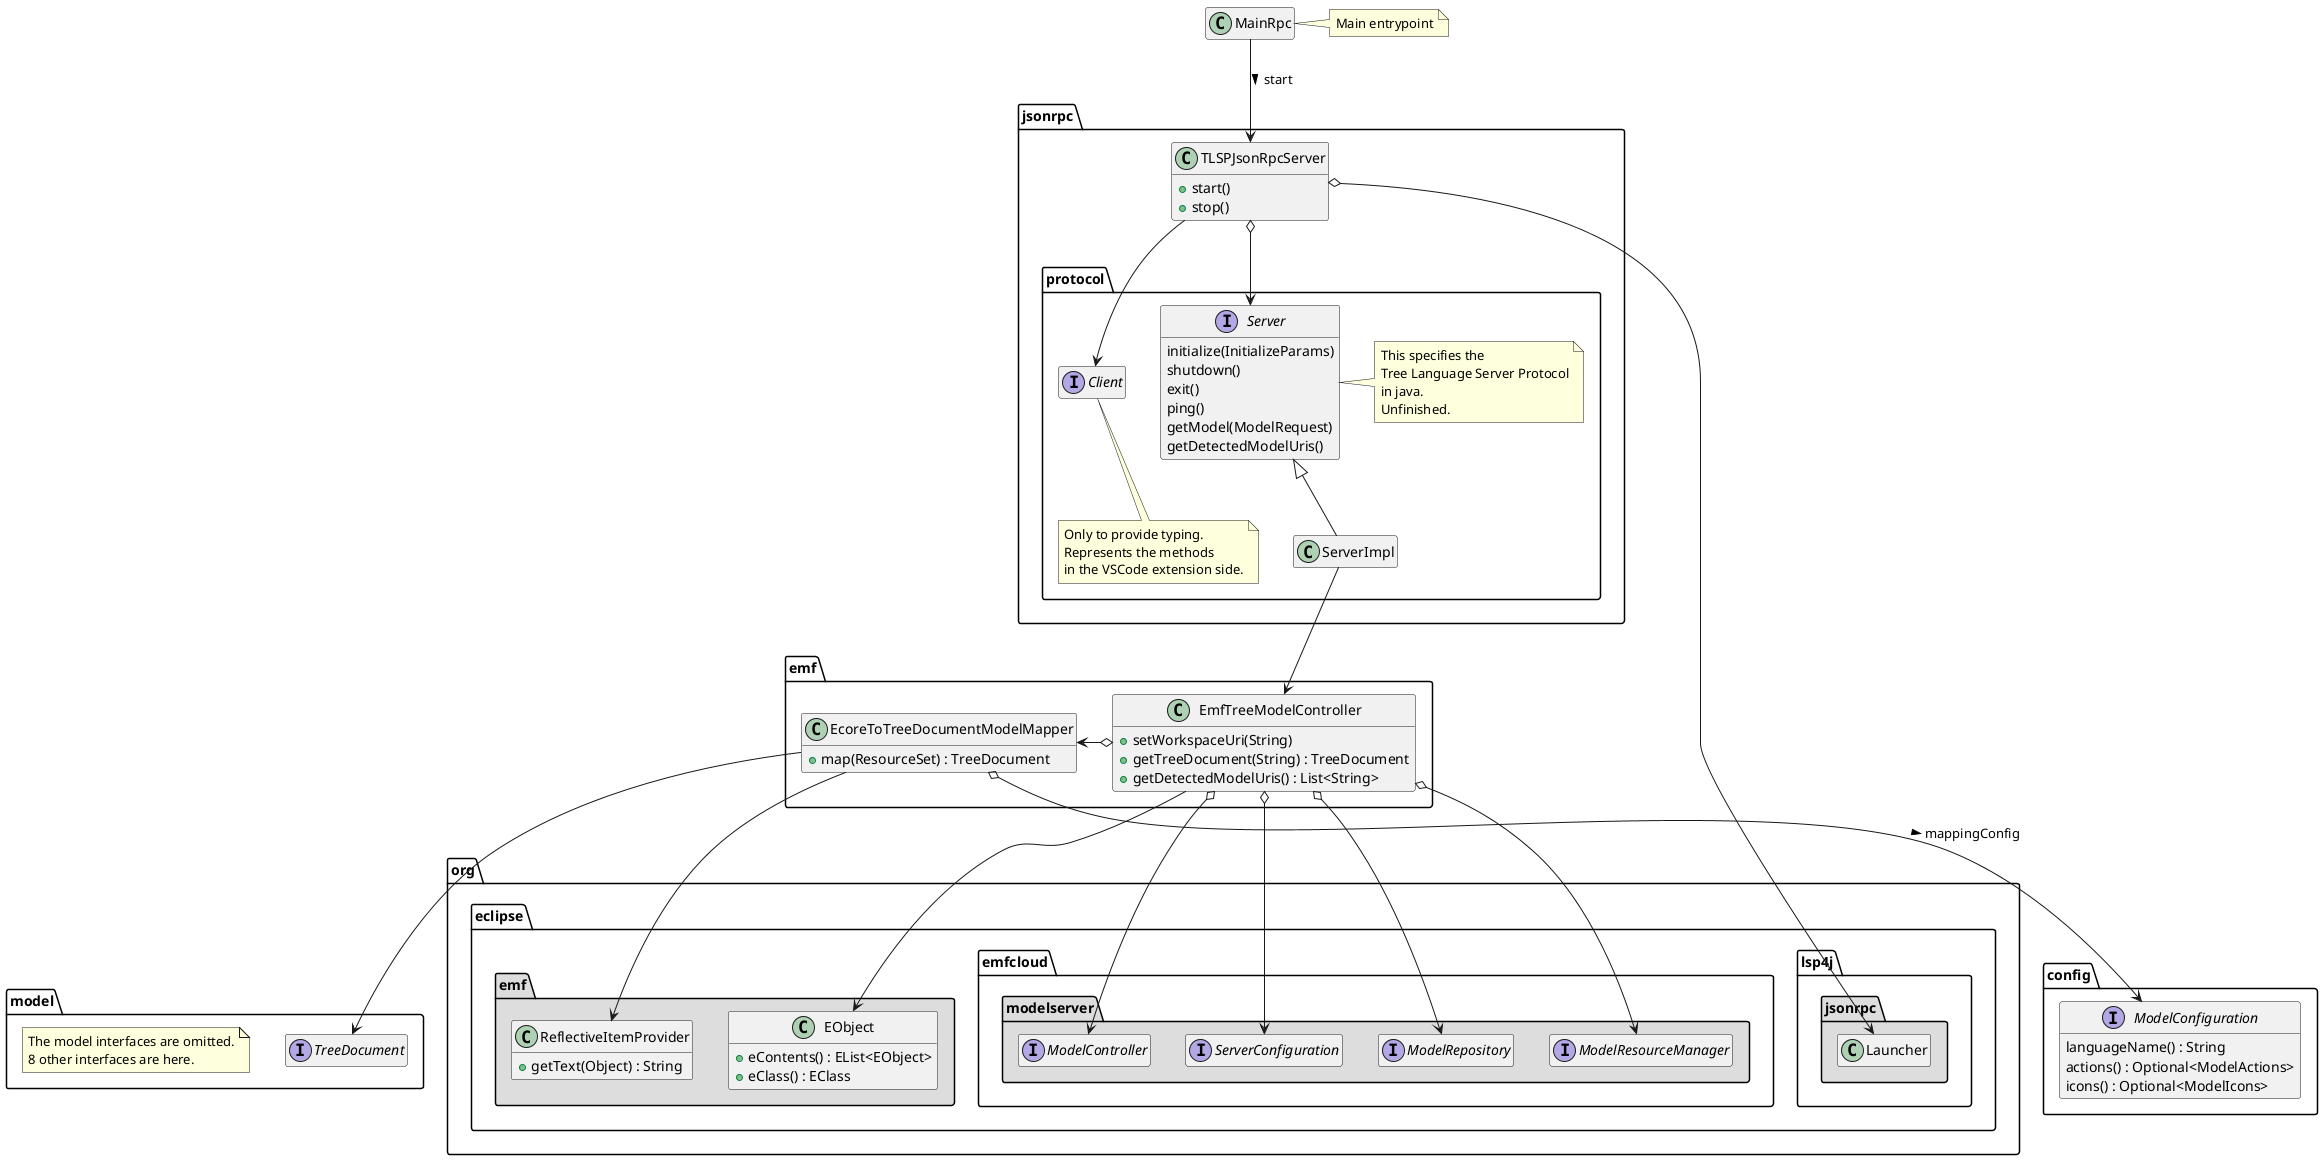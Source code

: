 @startuml Tree_Language_Server_code
hide empty members

class MainRpc
note right of MainRpc : Main entrypoint

package emf {
  class EmfTreeModelController {
    + setWorkspaceUri(String)
    + getTreeDocument(String) : TreeDocument
    + getDetectedModelUris() : List<String>
  }

  class EcoreToTreeDocumentModelMapper {
    + map(ResourceSet) : TreeDocument
  }

  EcoreToTreeDocumentModelMapper <-o EmfTreeModelController
}

package model {
  interface TreeDocument

  note as noteModel
    The model interfaces are omitted.
    8 other interfaces are here.
  end note
}

package jsonrpc {
  class TLSPJsonRpcServer {
    + start()
    + stop()
  }

  package protocol {
    interface Client
    
    note bottom of Client
      Only to provide typing.
      Represents the methods
      in the VSCode extension side.
    end note

    interface Server {
      initialize(InitializeParams)
      shutdown()
      exit()
      ping()
      getModel(ModelRequest)
      getDetectedModelUris()
    }

    note right of Server 
      This specifies the
      Tree Language Server Protocol
      in java.
      Unfinished.
    end note

    class ServerImpl

    Server <|-- ServerImpl

  }

  TLSPJsonRpcServer o-> Server
  TLSPJsonRpcServer --> Client

}

package "org.eclipse.lsp4j.jsonrpc" #DDDDDD {
  class Launcher
}

package "org.eclipse.emfcloud.modelserver" #DDDDDD {
  interface ModelController
  interface ModelRepository
  interface ModelResourceManager
  interface ServerConfiguration
}

package "org.eclipse.emf" #DDDDDD {
  class ReflectiveItemProvider {
    + getText(Object) : String
  }
  class EObject {
    + eContents() : EList<EObject>
    + eClass() : EClass
  }
}

package config {
  interface ModelConfiguration {
    languageName() : String
    actions() : Optional<ModelActions>
    icons() : Optional<ModelIcons>
  }
}

MainRpc --> TLSPJsonRpcServer : start >
TLSPJsonRpcServer o--> Launcher

ServerImpl --> EmfTreeModelController

EcoreToTreeDocumentModelMapper o--> ModelConfiguration : mappingConfig >
EcoreToTreeDocumentModelMapper --> TreeDocument
EcoreToTreeDocumentModelMapper --> ReflectiveItemProvider

EmfTreeModelController o-> ModelRepository
EmfTreeModelController o->  ModelResourceManager
EmfTreeModelController o-> ModelController
EmfTreeModelController o-> ServerConfiguration
EmfTreeModelController --> EObject

@enduml